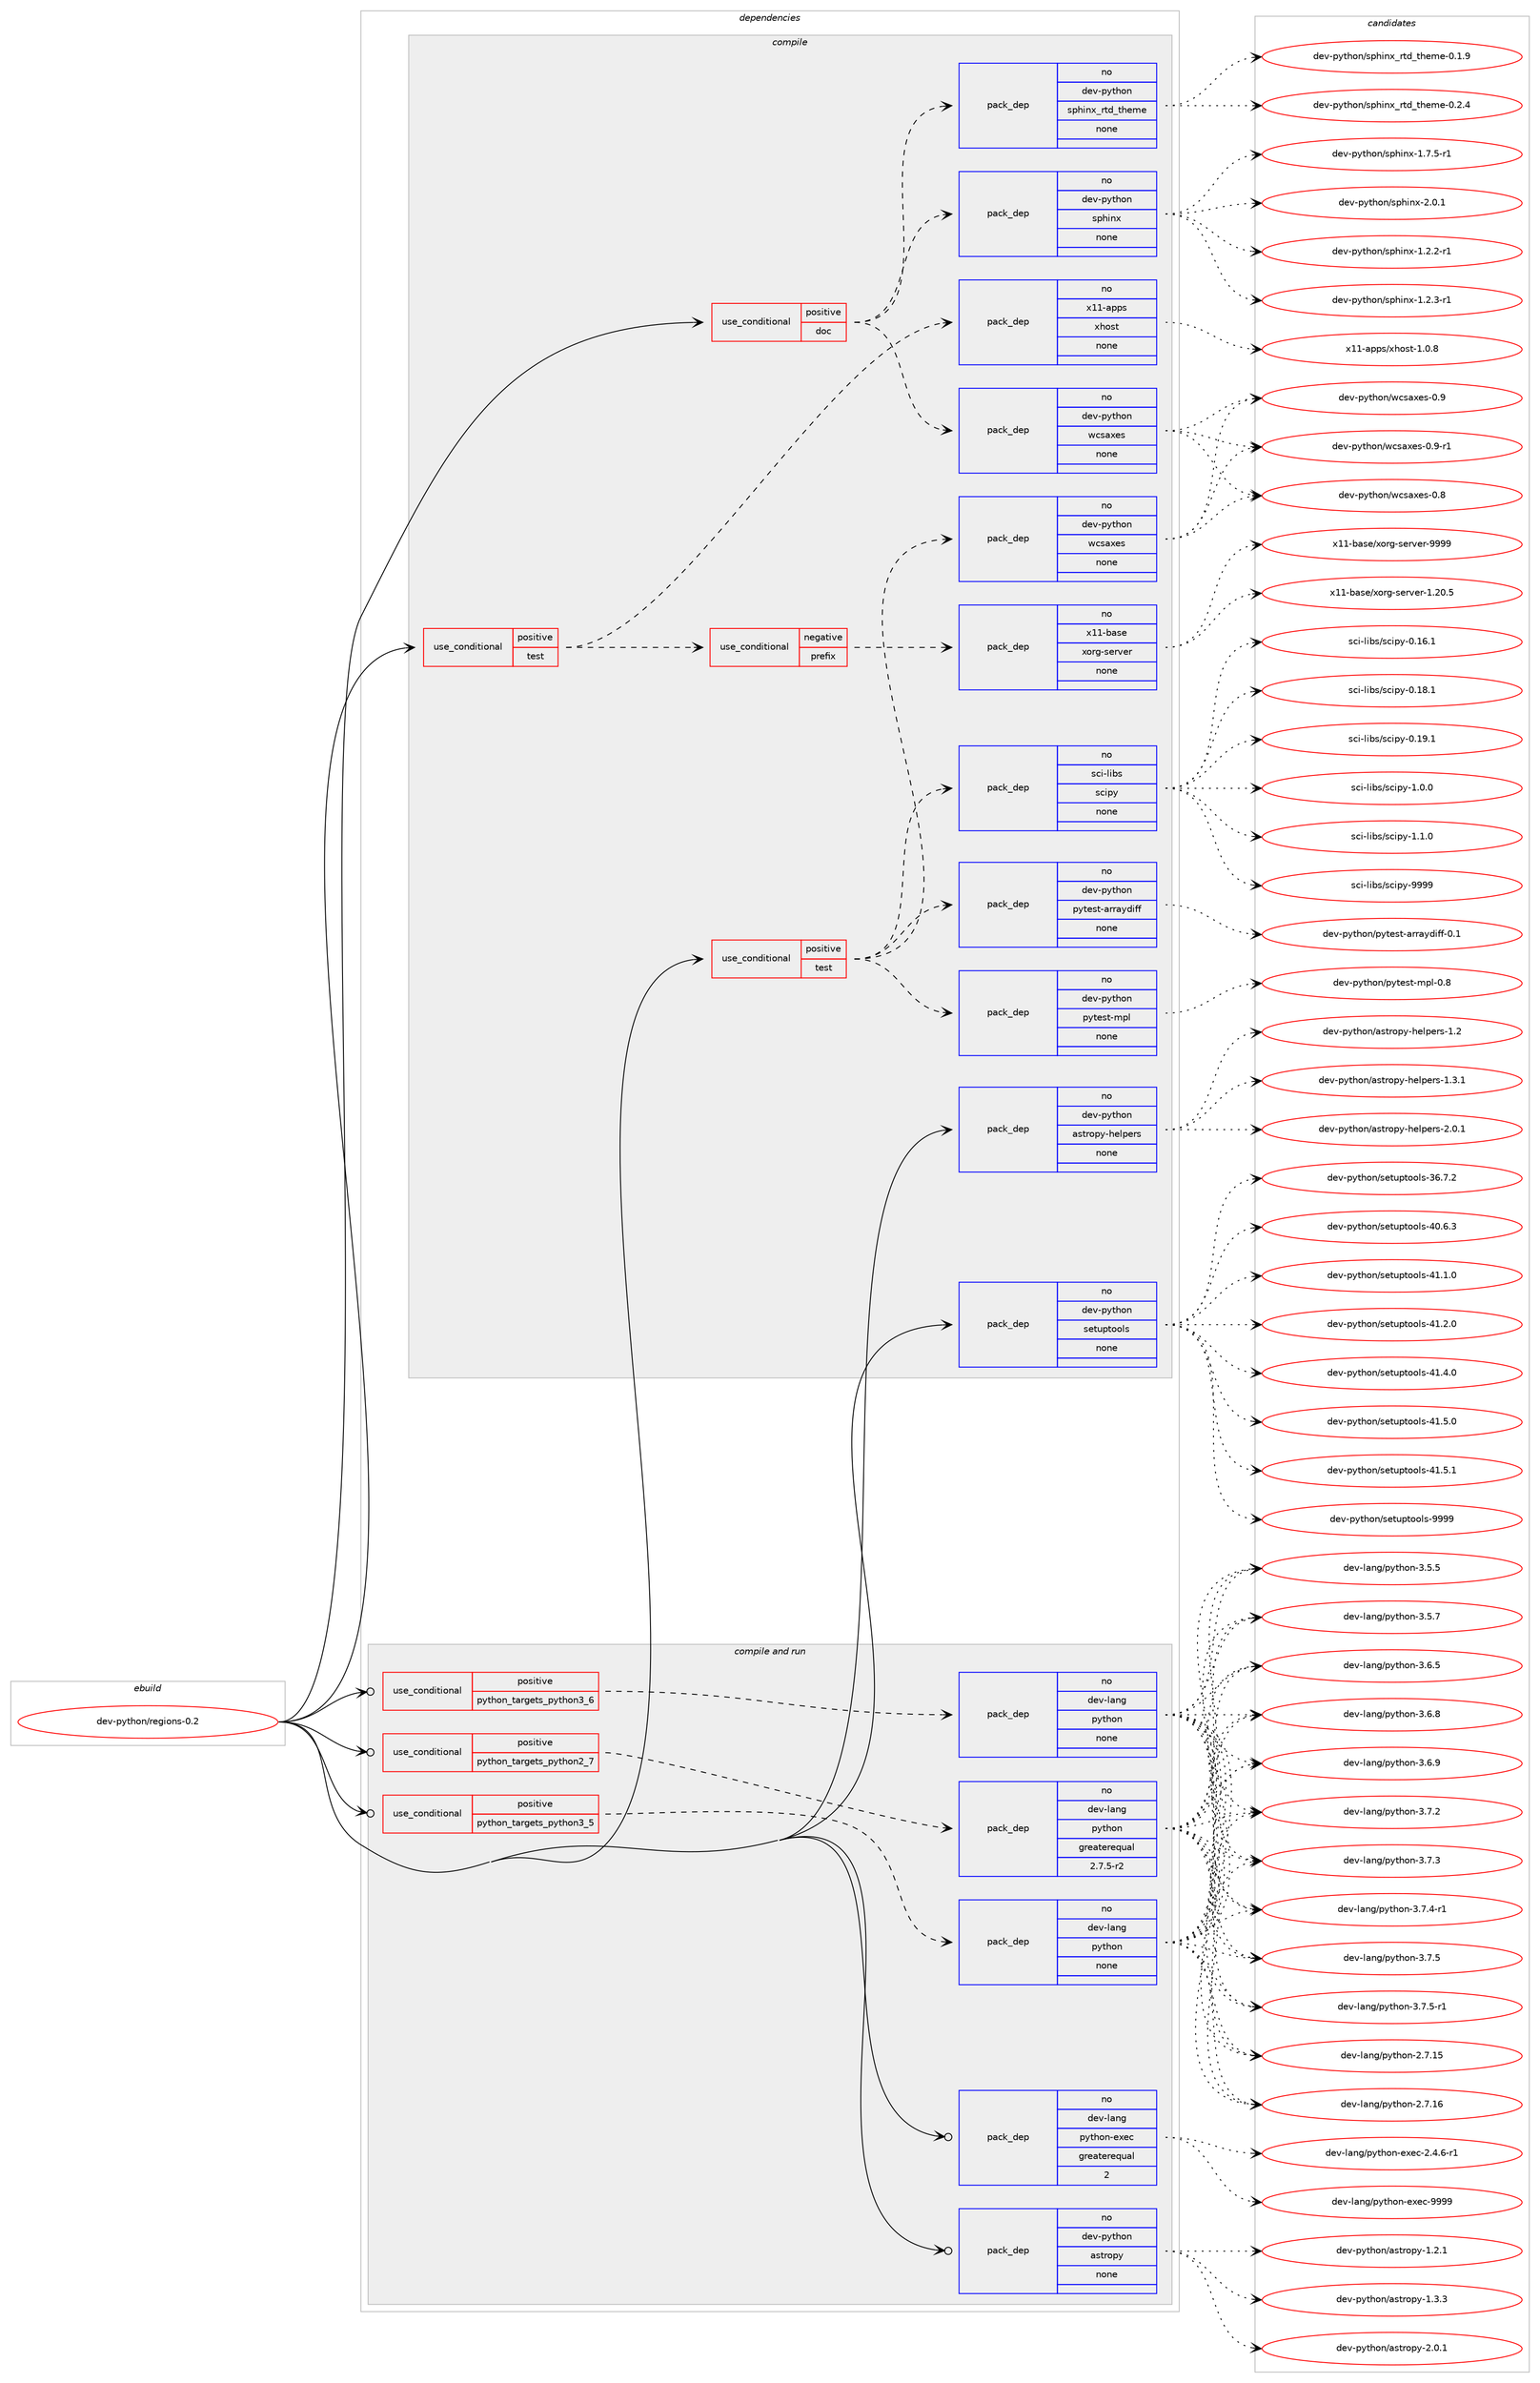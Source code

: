 digraph prolog {

# *************
# Graph options
# *************

newrank=true;
concentrate=true;
compound=true;
graph [rankdir=LR,fontname=Helvetica,fontsize=10,ranksep=1.5];#, ranksep=2.5, nodesep=0.2];
edge  [arrowhead=vee];
node  [fontname=Helvetica,fontsize=10];

# **********
# The ebuild
# **********

subgraph cluster_leftcol {
color=gray;
rank=same;
label=<<i>ebuild</i>>;
id [label="dev-python/regions-0.2", color=red, width=4, href="../dev-python/regions-0.2.svg"];
}

# ****************
# The dependencies
# ****************

subgraph cluster_midcol {
color=gray;
label=<<i>dependencies</i>>;
subgraph cluster_compile {
fillcolor="#eeeeee";
style=filled;
label=<<i>compile</i>>;
subgraph cond148532 {
dependency634851 [label=<<TABLE BORDER="0" CELLBORDER="1" CELLSPACING="0" CELLPADDING="4"><TR><TD ROWSPAN="3" CELLPADDING="10">use_conditional</TD></TR><TR><TD>positive</TD></TR><TR><TD>doc</TD></TR></TABLE>>, shape=none, color=red];
subgraph pack474440 {
dependency634852 [label=<<TABLE BORDER="0" CELLBORDER="1" CELLSPACING="0" CELLPADDING="4" WIDTH="220"><TR><TD ROWSPAN="6" CELLPADDING="30">pack_dep</TD></TR><TR><TD WIDTH="110">no</TD></TR><TR><TD>dev-python</TD></TR><TR><TD>sphinx</TD></TR><TR><TD>none</TD></TR><TR><TD></TD></TR></TABLE>>, shape=none, color=blue];
}
dependency634851:e -> dependency634852:w [weight=20,style="dashed",arrowhead="vee"];
subgraph pack474441 {
dependency634853 [label=<<TABLE BORDER="0" CELLBORDER="1" CELLSPACING="0" CELLPADDING="4" WIDTH="220"><TR><TD ROWSPAN="6" CELLPADDING="30">pack_dep</TD></TR><TR><TD WIDTH="110">no</TD></TR><TR><TD>dev-python</TD></TR><TR><TD>sphinx_rtd_theme</TD></TR><TR><TD>none</TD></TR><TR><TD></TD></TR></TABLE>>, shape=none, color=blue];
}
dependency634851:e -> dependency634853:w [weight=20,style="dashed",arrowhead="vee"];
subgraph pack474442 {
dependency634854 [label=<<TABLE BORDER="0" CELLBORDER="1" CELLSPACING="0" CELLPADDING="4" WIDTH="220"><TR><TD ROWSPAN="6" CELLPADDING="30">pack_dep</TD></TR><TR><TD WIDTH="110">no</TD></TR><TR><TD>dev-python</TD></TR><TR><TD>wcsaxes</TD></TR><TR><TD>none</TD></TR><TR><TD></TD></TR></TABLE>>, shape=none, color=blue];
}
dependency634851:e -> dependency634854:w [weight=20,style="dashed",arrowhead="vee"];
}
id:e -> dependency634851:w [weight=20,style="solid",arrowhead="vee"];
subgraph cond148533 {
dependency634855 [label=<<TABLE BORDER="0" CELLBORDER="1" CELLSPACING="0" CELLPADDING="4"><TR><TD ROWSPAN="3" CELLPADDING="10">use_conditional</TD></TR><TR><TD>positive</TD></TR><TR><TD>test</TD></TR></TABLE>>, shape=none, color=red];
subgraph cond148534 {
dependency634856 [label=<<TABLE BORDER="0" CELLBORDER="1" CELLSPACING="0" CELLPADDING="4"><TR><TD ROWSPAN="3" CELLPADDING="10">use_conditional</TD></TR><TR><TD>negative</TD></TR><TR><TD>prefix</TD></TR></TABLE>>, shape=none, color=red];
subgraph pack474443 {
dependency634857 [label=<<TABLE BORDER="0" CELLBORDER="1" CELLSPACING="0" CELLPADDING="4" WIDTH="220"><TR><TD ROWSPAN="6" CELLPADDING="30">pack_dep</TD></TR><TR><TD WIDTH="110">no</TD></TR><TR><TD>x11-base</TD></TR><TR><TD>xorg-server</TD></TR><TR><TD>none</TD></TR><TR><TD></TD></TR></TABLE>>, shape=none, color=blue];
}
dependency634856:e -> dependency634857:w [weight=20,style="dashed",arrowhead="vee"];
}
dependency634855:e -> dependency634856:w [weight=20,style="dashed",arrowhead="vee"];
subgraph pack474444 {
dependency634858 [label=<<TABLE BORDER="0" CELLBORDER="1" CELLSPACING="0" CELLPADDING="4" WIDTH="220"><TR><TD ROWSPAN="6" CELLPADDING="30">pack_dep</TD></TR><TR><TD WIDTH="110">no</TD></TR><TR><TD>x11-apps</TD></TR><TR><TD>xhost</TD></TR><TR><TD>none</TD></TR><TR><TD></TD></TR></TABLE>>, shape=none, color=blue];
}
dependency634855:e -> dependency634858:w [weight=20,style="dashed",arrowhead="vee"];
}
id:e -> dependency634855:w [weight=20,style="solid",arrowhead="vee"];
subgraph cond148535 {
dependency634859 [label=<<TABLE BORDER="0" CELLBORDER="1" CELLSPACING="0" CELLPADDING="4"><TR><TD ROWSPAN="3" CELLPADDING="10">use_conditional</TD></TR><TR><TD>positive</TD></TR><TR><TD>test</TD></TR></TABLE>>, shape=none, color=red];
subgraph pack474445 {
dependency634860 [label=<<TABLE BORDER="0" CELLBORDER="1" CELLSPACING="0" CELLPADDING="4" WIDTH="220"><TR><TD ROWSPAN="6" CELLPADDING="30">pack_dep</TD></TR><TR><TD WIDTH="110">no</TD></TR><TR><TD>dev-python</TD></TR><TR><TD>pytest-mpl</TD></TR><TR><TD>none</TD></TR><TR><TD></TD></TR></TABLE>>, shape=none, color=blue];
}
dependency634859:e -> dependency634860:w [weight=20,style="dashed",arrowhead="vee"];
subgraph pack474446 {
dependency634861 [label=<<TABLE BORDER="0" CELLBORDER="1" CELLSPACING="0" CELLPADDING="4" WIDTH="220"><TR><TD ROWSPAN="6" CELLPADDING="30">pack_dep</TD></TR><TR><TD WIDTH="110">no</TD></TR><TR><TD>dev-python</TD></TR><TR><TD>pytest-arraydiff</TD></TR><TR><TD>none</TD></TR><TR><TD></TD></TR></TABLE>>, shape=none, color=blue];
}
dependency634859:e -> dependency634861:w [weight=20,style="dashed",arrowhead="vee"];
subgraph pack474447 {
dependency634862 [label=<<TABLE BORDER="0" CELLBORDER="1" CELLSPACING="0" CELLPADDING="4" WIDTH="220"><TR><TD ROWSPAN="6" CELLPADDING="30">pack_dep</TD></TR><TR><TD WIDTH="110">no</TD></TR><TR><TD>dev-python</TD></TR><TR><TD>wcsaxes</TD></TR><TR><TD>none</TD></TR><TR><TD></TD></TR></TABLE>>, shape=none, color=blue];
}
dependency634859:e -> dependency634862:w [weight=20,style="dashed",arrowhead="vee"];
subgraph pack474448 {
dependency634863 [label=<<TABLE BORDER="0" CELLBORDER="1" CELLSPACING="0" CELLPADDING="4" WIDTH="220"><TR><TD ROWSPAN="6" CELLPADDING="30">pack_dep</TD></TR><TR><TD WIDTH="110">no</TD></TR><TR><TD>sci-libs</TD></TR><TR><TD>scipy</TD></TR><TR><TD>none</TD></TR><TR><TD></TD></TR></TABLE>>, shape=none, color=blue];
}
dependency634859:e -> dependency634863:w [weight=20,style="dashed",arrowhead="vee"];
}
id:e -> dependency634859:w [weight=20,style="solid",arrowhead="vee"];
subgraph pack474449 {
dependency634864 [label=<<TABLE BORDER="0" CELLBORDER="1" CELLSPACING="0" CELLPADDING="4" WIDTH="220"><TR><TD ROWSPAN="6" CELLPADDING="30">pack_dep</TD></TR><TR><TD WIDTH="110">no</TD></TR><TR><TD>dev-python</TD></TR><TR><TD>astropy-helpers</TD></TR><TR><TD>none</TD></TR><TR><TD></TD></TR></TABLE>>, shape=none, color=blue];
}
id:e -> dependency634864:w [weight=20,style="solid",arrowhead="vee"];
subgraph pack474450 {
dependency634865 [label=<<TABLE BORDER="0" CELLBORDER="1" CELLSPACING="0" CELLPADDING="4" WIDTH="220"><TR><TD ROWSPAN="6" CELLPADDING="30">pack_dep</TD></TR><TR><TD WIDTH="110">no</TD></TR><TR><TD>dev-python</TD></TR><TR><TD>setuptools</TD></TR><TR><TD>none</TD></TR><TR><TD></TD></TR></TABLE>>, shape=none, color=blue];
}
id:e -> dependency634865:w [weight=20,style="solid",arrowhead="vee"];
}
subgraph cluster_compileandrun {
fillcolor="#eeeeee";
style=filled;
label=<<i>compile and run</i>>;
subgraph cond148536 {
dependency634866 [label=<<TABLE BORDER="0" CELLBORDER="1" CELLSPACING="0" CELLPADDING="4"><TR><TD ROWSPAN="3" CELLPADDING="10">use_conditional</TD></TR><TR><TD>positive</TD></TR><TR><TD>python_targets_python2_7</TD></TR></TABLE>>, shape=none, color=red];
subgraph pack474451 {
dependency634867 [label=<<TABLE BORDER="0" CELLBORDER="1" CELLSPACING="0" CELLPADDING="4" WIDTH="220"><TR><TD ROWSPAN="6" CELLPADDING="30">pack_dep</TD></TR><TR><TD WIDTH="110">no</TD></TR><TR><TD>dev-lang</TD></TR><TR><TD>python</TD></TR><TR><TD>greaterequal</TD></TR><TR><TD>2.7.5-r2</TD></TR></TABLE>>, shape=none, color=blue];
}
dependency634866:e -> dependency634867:w [weight=20,style="dashed",arrowhead="vee"];
}
id:e -> dependency634866:w [weight=20,style="solid",arrowhead="odotvee"];
subgraph cond148537 {
dependency634868 [label=<<TABLE BORDER="0" CELLBORDER="1" CELLSPACING="0" CELLPADDING="4"><TR><TD ROWSPAN="3" CELLPADDING="10">use_conditional</TD></TR><TR><TD>positive</TD></TR><TR><TD>python_targets_python3_5</TD></TR></TABLE>>, shape=none, color=red];
subgraph pack474452 {
dependency634869 [label=<<TABLE BORDER="0" CELLBORDER="1" CELLSPACING="0" CELLPADDING="4" WIDTH="220"><TR><TD ROWSPAN="6" CELLPADDING="30">pack_dep</TD></TR><TR><TD WIDTH="110">no</TD></TR><TR><TD>dev-lang</TD></TR><TR><TD>python</TD></TR><TR><TD>none</TD></TR><TR><TD></TD></TR></TABLE>>, shape=none, color=blue];
}
dependency634868:e -> dependency634869:w [weight=20,style="dashed",arrowhead="vee"];
}
id:e -> dependency634868:w [weight=20,style="solid",arrowhead="odotvee"];
subgraph cond148538 {
dependency634870 [label=<<TABLE BORDER="0" CELLBORDER="1" CELLSPACING="0" CELLPADDING="4"><TR><TD ROWSPAN="3" CELLPADDING="10">use_conditional</TD></TR><TR><TD>positive</TD></TR><TR><TD>python_targets_python3_6</TD></TR></TABLE>>, shape=none, color=red];
subgraph pack474453 {
dependency634871 [label=<<TABLE BORDER="0" CELLBORDER="1" CELLSPACING="0" CELLPADDING="4" WIDTH="220"><TR><TD ROWSPAN="6" CELLPADDING="30">pack_dep</TD></TR><TR><TD WIDTH="110">no</TD></TR><TR><TD>dev-lang</TD></TR><TR><TD>python</TD></TR><TR><TD>none</TD></TR><TR><TD></TD></TR></TABLE>>, shape=none, color=blue];
}
dependency634870:e -> dependency634871:w [weight=20,style="dashed",arrowhead="vee"];
}
id:e -> dependency634870:w [weight=20,style="solid",arrowhead="odotvee"];
subgraph pack474454 {
dependency634872 [label=<<TABLE BORDER="0" CELLBORDER="1" CELLSPACING="0" CELLPADDING="4" WIDTH="220"><TR><TD ROWSPAN="6" CELLPADDING="30">pack_dep</TD></TR><TR><TD WIDTH="110">no</TD></TR><TR><TD>dev-lang</TD></TR><TR><TD>python-exec</TD></TR><TR><TD>greaterequal</TD></TR><TR><TD>2</TD></TR></TABLE>>, shape=none, color=blue];
}
id:e -> dependency634872:w [weight=20,style="solid",arrowhead="odotvee"];
subgraph pack474455 {
dependency634873 [label=<<TABLE BORDER="0" CELLBORDER="1" CELLSPACING="0" CELLPADDING="4" WIDTH="220"><TR><TD ROWSPAN="6" CELLPADDING="30">pack_dep</TD></TR><TR><TD WIDTH="110">no</TD></TR><TR><TD>dev-python</TD></TR><TR><TD>astropy</TD></TR><TR><TD>none</TD></TR><TR><TD></TD></TR></TABLE>>, shape=none, color=blue];
}
id:e -> dependency634873:w [weight=20,style="solid",arrowhead="odotvee"];
}
subgraph cluster_run {
fillcolor="#eeeeee";
style=filled;
label=<<i>run</i>>;
}
}

# **************
# The candidates
# **************

subgraph cluster_choices {
rank=same;
color=gray;
label=<<i>candidates</i>>;

subgraph choice474440 {
color=black;
nodesep=1;
choice10010111845112121116104111110471151121041051101204549465046504511449 [label="dev-python/sphinx-1.2.2-r1", color=red, width=4,href="../dev-python/sphinx-1.2.2-r1.svg"];
choice10010111845112121116104111110471151121041051101204549465046514511449 [label="dev-python/sphinx-1.2.3-r1", color=red, width=4,href="../dev-python/sphinx-1.2.3-r1.svg"];
choice10010111845112121116104111110471151121041051101204549465546534511449 [label="dev-python/sphinx-1.7.5-r1", color=red, width=4,href="../dev-python/sphinx-1.7.5-r1.svg"];
choice1001011184511212111610411111047115112104105110120455046484649 [label="dev-python/sphinx-2.0.1", color=red, width=4,href="../dev-python/sphinx-2.0.1.svg"];
dependency634852:e -> choice10010111845112121116104111110471151121041051101204549465046504511449:w [style=dotted,weight="100"];
dependency634852:e -> choice10010111845112121116104111110471151121041051101204549465046514511449:w [style=dotted,weight="100"];
dependency634852:e -> choice10010111845112121116104111110471151121041051101204549465546534511449:w [style=dotted,weight="100"];
dependency634852:e -> choice1001011184511212111610411111047115112104105110120455046484649:w [style=dotted,weight="100"];
}
subgraph choice474441 {
color=black;
nodesep=1;
choice10010111845112121116104111110471151121041051101209511411610095116104101109101454846494657 [label="dev-python/sphinx_rtd_theme-0.1.9", color=red, width=4,href="../dev-python/sphinx_rtd_theme-0.1.9.svg"];
choice10010111845112121116104111110471151121041051101209511411610095116104101109101454846504652 [label="dev-python/sphinx_rtd_theme-0.2.4", color=red, width=4,href="../dev-python/sphinx_rtd_theme-0.2.4.svg"];
dependency634853:e -> choice10010111845112121116104111110471151121041051101209511411610095116104101109101454846494657:w [style=dotted,weight="100"];
dependency634853:e -> choice10010111845112121116104111110471151121041051101209511411610095116104101109101454846504652:w [style=dotted,weight="100"];
}
subgraph choice474442 {
color=black;
nodesep=1;
choice1001011184511212111610411111047119991159712010111545484656 [label="dev-python/wcsaxes-0.8", color=red, width=4,href="../dev-python/wcsaxes-0.8.svg"];
choice1001011184511212111610411111047119991159712010111545484657 [label="dev-python/wcsaxes-0.9", color=red, width=4,href="../dev-python/wcsaxes-0.9.svg"];
choice10010111845112121116104111110471199911597120101115454846574511449 [label="dev-python/wcsaxes-0.9-r1", color=red, width=4,href="../dev-python/wcsaxes-0.9-r1.svg"];
dependency634854:e -> choice1001011184511212111610411111047119991159712010111545484656:w [style=dotted,weight="100"];
dependency634854:e -> choice1001011184511212111610411111047119991159712010111545484657:w [style=dotted,weight="100"];
dependency634854:e -> choice10010111845112121116104111110471199911597120101115454846574511449:w [style=dotted,weight="100"];
}
subgraph choice474443 {
color=black;
nodesep=1;
choice1204949459897115101471201111141034511510111411810111445494650484653 [label="x11-base/xorg-server-1.20.5", color=red, width=4,href="../x11-base/xorg-server-1.20.5.svg"];
choice120494945989711510147120111114103451151011141181011144557575757 [label="x11-base/xorg-server-9999", color=red, width=4,href="../x11-base/xorg-server-9999.svg"];
dependency634857:e -> choice1204949459897115101471201111141034511510111411810111445494650484653:w [style=dotted,weight="100"];
dependency634857:e -> choice120494945989711510147120111114103451151011141181011144557575757:w [style=dotted,weight="100"];
}
subgraph choice474444 {
color=black;
nodesep=1;
choice1204949459711211211547120104111115116454946484656 [label="x11-apps/xhost-1.0.8", color=red, width=4,href="../x11-apps/xhost-1.0.8.svg"];
dependency634858:e -> choice1204949459711211211547120104111115116454946484656:w [style=dotted,weight="100"];
}
subgraph choice474445 {
color=black;
nodesep=1;
choice10010111845112121116104111110471121211161011151164510911210845484656 [label="dev-python/pytest-mpl-0.8", color=red, width=4,href="../dev-python/pytest-mpl-0.8.svg"];
dependency634860:e -> choice10010111845112121116104111110471121211161011151164510911210845484656:w [style=dotted,weight="100"];
}
subgraph choice474446 {
color=black;
nodesep=1;
choice100101118451121211161041111104711212111610111511645971141149712110010510210245484649 [label="dev-python/pytest-arraydiff-0.1", color=red, width=4,href="../dev-python/pytest-arraydiff-0.1.svg"];
dependency634861:e -> choice100101118451121211161041111104711212111610111511645971141149712110010510210245484649:w [style=dotted,weight="100"];
}
subgraph choice474447 {
color=black;
nodesep=1;
choice1001011184511212111610411111047119991159712010111545484656 [label="dev-python/wcsaxes-0.8", color=red, width=4,href="../dev-python/wcsaxes-0.8.svg"];
choice1001011184511212111610411111047119991159712010111545484657 [label="dev-python/wcsaxes-0.9", color=red, width=4,href="../dev-python/wcsaxes-0.9.svg"];
choice10010111845112121116104111110471199911597120101115454846574511449 [label="dev-python/wcsaxes-0.9-r1", color=red, width=4,href="../dev-python/wcsaxes-0.9-r1.svg"];
dependency634862:e -> choice1001011184511212111610411111047119991159712010111545484656:w [style=dotted,weight="100"];
dependency634862:e -> choice1001011184511212111610411111047119991159712010111545484657:w [style=dotted,weight="100"];
dependency634862:e -> choice10010111845112121116104111110471199911597120101115454846574511449:w [style=dotted,weight="100"];
}
subgraph choice474448 {
color=black;
nodesep=1;
choice115991054510810598115471159910511212145484649544649 [label="sci-libs/scipy-0.16.1", color=red, width=4,href="../sci-libs/scipy-0.16.1.svg"];
choice115991054510810598115471159910511212145484649564649 [label="sci-libs/scipy-0.18.1", color=red, width=4,href="../sci-libs/scipy-0.18.1.svg"];
choice115991054510810598115471159910511212145484649574649 [label="sci-libs/scipy-0.19.1", color=red, width=4,href="../sci-libs/scipy-0.19.1.svg"];
choice1159910545108105981154711599105112121454946484648 [label="sci-libs/scipy-1.0.0", color=red, width=4,href="../sci-libs/scipy-1.0.0.svg"];
choice1159910545108105981154711599105112121454946494648 [label="sci-libs/scipy-1.1.0", color=red, width=4,href="../sci-libs/scipy-1.1.0.svg"];
choice11599105451081059811547115991051121214557575757 [label="sci-libs/scipy-9999", color=red, width=4,href="../sci-libs/scipy-9999.svg"];
dependency634863:e -> choice115991054510810598115471159910511212145484649544649:w [style=dotted,weight="100"];
dependency634863:e -> choice115991054510810598115471159910511212145484649564649:w [style=dotted,weight="100"];
dependency634863:e -> choice115991054510810598115471159910511212145484649574649:w [style=dotted,weight="100"];
dependency634863:e -> choice1159910545108105981154711599105112121454946484648:w [style=dotted,weight="100"];
dependency634863:e -> choice1159910545108105981154711599105112121454946494648:w [style=dotted,weight="100"];
dependency634863:e -> choice11599105451081059811547115991051121214557575757:w [style=dotted,weight="100"];
}
subgraph choice474449 {
color=black;
nodesep=1;
choice1001011184511212111610411111047971151161141111121214510410110811210111411545494650 [label="dev-python/astropy-helpers-1.2", color=red, width=4,href="../dev-python/astropy-helpers-1.2.svg"];
choice10010111845112121116104111110479711511611411111212145104101108112101114115454946514649 [label="dev-python/astropy-helpers-1.3.1", color=red, width=4,href="../dev-python/astropy-helpers-1.3.1.svg"];
choice10010111845112121116104111110479711511611411111212145104101108112101114115455046484649 [label="dev-python/astropy-helpers-2.0.1", color=red, width=4,href="../dev-python/astropy-helpers-2.0.1.svg"];
dependency634864:e -> choice1001011184511212111610411111047971151161141111121214510410110811210111411545494650:w [style=dotted,weight="100"];
dependency634864:e -> choice10010111845112121116104111110479711511611411111212145104101108112101114115454946514649:w [style=dotted,weight="100"];
dependency634864:e -> choice10010111845112121116104111110479711511611411111212145104101108112101114115455046484649:w [style=dotted,weight="100"];
}
subgraph choice474450 {
color=black;
nodesep=1;
choice100101118451121211161041111104711510111611711211611111110811545515446554650 [label="dev-python/setuptools-36.7.2", color=red, width=4,href="../dev-python/setuptools-36.7.2.svg"];
choice100101118451121211161041111104711510111611711211611111110811545524846544651 [label="dev-python/setuptools-40.6.3", color=red, width=4,href="../dev-python/setuptools-40.6.3.svg"];
choice100101118451121211161041111104711510111611711211611111110811545524946494648 [label="dev-python/setuptools-41.1.0", color=red, width=4,href="../dev-python/setuptools-41.1.0.svg"];
choice100101118451121211161041111104711510111611711211611111110811545524946504648 [label="dev-python/setuptools-41.2.0", color=red, width=4,href="../dev-python/setuptools-41.2.0.svg"];
choice100101118451121211161041111104711510111611711211611111110811545524946524648 [label="dev-python/setuptools-41.4.0", color=red, width=4,href="../dev-python/setuptools-41.4.0.svg"];
choice100101118451121211161041111104711510111611711211611111110811545524946534648 [label="dev-python/setuptools-41.5.0", color=red, width=4,href="../dev-python/setuptools-41.5.0.svg"];
choice100101118451121211161041111104711510111611711211611111110811545524946534649 [label="dev-python/setuptools-41.5.1", color=red, width=4,href="../dev-python/setuptools-41.5.1.svg"];
choice10010111845112121116104111110471151011161171121161111111081154557575757 [label="dev-python/setuptools-9999", color=red, width=4,href="../dev-python/setuptools-9999.svg"];
dependency634865:e -> choice100101118451121211161041111104711510111611711211611111110811545515446554650:w [style=dotted,weight="100"];
dependency634865:e -> choice100101118451121211161041111104711510111611711211611111110811545524846544651:w [style=dotted,weight="100"];
dependency634865:e -> choice100101118451121211161041111104711510111611711211611111110811545524946494648:w [style=dotted,weight="100"];
dependency634865:e -> choice100101118451121211161041111104711510111611711211611111110811545524946504648:w [style=dotted,weight="100"];
dependency634865:e -> choice100101118451121211161041111104711510111611711211611111110811545524946524648:w [style=dotted,weight="100"];
dependency634865:e -> choice100101118451121211161041111104711510111611711211611111110811545524946534648:w [style=dotted,weight="100"];
dependency634865:e -> choice100101118451121211161041111104711510111611711211611111110811545524946534649:w [style=dotted,weight="100"];
dependency634865:e -> choice10010111845112121116104111110471151011161171121161111111081154557575757:w [style=dotted,weight="100"];
}
subgraph choice474451 {
color=black;
nodesep=1;
choice10010111845108971101034711212111610411111045504655464953 [label="dev-lang/python-2.7.15", color=red, width=4,href="../dev-lang/python-2.7.15.svg"];
choice10010111845108971101034711212111610411111045504655464954 [label="dev-lang/python-2.7.16", color=red, width=4,href="../dev-lang/python-2.7.16.svg"];
choice100101118451089711010347112121116104111110455146534653 [label="dev-lang/python-3.5.5", color=red, width=4,href="../dev-lang/python-3.5.5.svg"];
choice100101118451089711010347112121116104111110455146534655 [label="dev-lang/python-3.5.7", color=red, width=4,href="../dev-lang/python-3.5.7.svg"];
choice100101118451089711010347112121116104111110455146544653 [label="dev-lang/python-3.6.5", color=red, width=4,href="../dev-lang/python-3.6.5.svg"];
choice100101118451089711010347112121116104111110455146544656 [label="dev-lang/python-3.6.8", color=red, width=4,href="../dev-lang/python-3.6.8.svg"];
choice100101118451089711010347112121116104111110455146544657 [label="dev-lang/python-3.6.9", color=red, width=4,href="../dev-lang/python-3.6.9.svg"];
choice100101118451089711010347112121116104111110455146554650 [label="dev-lang/python-3.7.2", color=red, width=4,href="../dev-lang/python-3.7.2.svg"];
choice100101118451089711010347112121116104111110455146554651 [label="dev-lang/python-3.7.3", color=red, width=4,href="../dev-lang/python-3.7.3.svg"];
choice1001011184510897110103471121211161041111104551465546524511449 [label="dev-lang/python-3.7.4-r1", color=red, width=4,href="../dev-lang/python-3.7.4-r1.svg"];
choice100101118451089711010347112121116104111110455146554653 [label="dev-lang/python-3.7.5", color=red, width=4,href="../dev-lang/python-3.7.5.svg"];
choice1001011184510897110103471121211161041111104551465546534511449 [label="dev-lang/python-3.7.5-r1", color=red, width=4,href="../dev-lang/python-3.7.5-r1.svg"];
dependency634867:e -> choice10010111845108971101034711212111610411111045504655464953:w [style=dotted,weight="100"];
dependency634867:e -> choice10010111845108971101034711212111610411111045504655464954:w [style=dotted,weight="100"];
dependency634867:e -> choice100101118451089711010347112121116104111110455146534653:w [style=dotted,weight="100"];
dependency634867:e -> choice100101118451089711010347112121116104111110455146534655:w [style=dotted,weight="100"];
dependency634867:e -> choice100101118451089711010347112121116104111110455146544653:w [style=dotted,weight="100"];
dependency634867:e -> choice100101118451089711010347112121116104111110455146544656:w [style=dotted,weight="100"];
dependency634867:e -> choice100101118451089711010347112121116104111110455146544657:w [style=dotted,weight="100"];
dependency634867:e -> choice100101118451089711010347112121116104111110455146554650:w [style=dotted,weight="100"];
dependency634867:e -> choice100101118451089711010347112121116104111110455146554651:w [style=dotted,weight="100"];
dependency634867:e -> choice1001011184510897110103471121211161041111104551465546524511449:w [style=dotted,weight="100"];
dependency634867:e -> choice100101118451089711010347112121116104111110455146554653:w [style=dotted,weight="100"];
dependency634867:e -> choice1001011184510897110103471121211161041111104551465546534511449:w [style=dotted,weight="100"];
}
subgraph choice474452 {
color=black;
nodesep=1;
choice10010111845108971101034711212111610411111045504655464953 [label="dev-lang/python-2.7.15", color=red, width=4,href="../dev-lang/python-2.7.15.svg"];
choice10010111845108971101034711212111610411111045504655464954 [label="dev-lang/python-2.7.16", color=red, width=4,href="../dev-lang/python-2.7.16.svg"];
choice100101118451089711010347112121116104111110455146534653 [label="dev-lang/python-3.5.5", color=red, width=4,href="../dev-lang/python-3.5.5.svg"];
choice100101118451089711010347112121116104111110455146534655 [label="dev-lang/python-3.5.7", color=red, width=4,href="../dev-lang/python-3.5.7.svg"];
choice100101118451089711010347112121116104111110455146544653 [label="dev-lang/python-3.6.5", color=red, width=4,href="../dev-lang/python-3.6.5.svg"];
choice100101118451089711010347112121116104111110455146544656 [label="dev-lang/python-3.6.8", color=red, width=4,href="../dev-lang/python-3.6.8.svg"];
choice100101118451089711010347112121116104111110455146544657 [label="dev-lang/python-3.6.9", color=red, width=4,href="../dev-lang/python-3.6.9.svg"];
choice100101118451089711010347112121116104111110455146554650 [label="dev-lang/python-3.7.2", color=red, width=4,href="../dev-lang/python-3.7.2.svg"];
choice100101118451089711010347112121116104111110455146554651 [label="dev-lang/python-3.7.3", color=red, width=4,href="../dev-lang/python-3.7.3.svg"];
choice1001011184510897110103471121211161041111104551465546524511449 [label="dev-lang/python-3.7.4-r1", color=red, width=4,href="../dev-lang/python-3.7.4-r1.svg"];
choice100101118451089711010347112121116104111110455146554653 [label="dev-lang/python-3.7.5", color=red, width=4,href="../dev-lang/python-3.7.5.svg"];
choice1001011184510897110103471121211161041111104551465546534511449 [label="dev-lang/python-3.7.5-r1", color=red, width=4,href="../dev-lang/python-3.7.5-r1.svg"];
dependency634869:e -> choice10010111845108971101034711212111610411111045504655464953:w [style=dotted,weight="100"];
dependency634869:e -> choice10010111845108971101034711212111610411111045504655464954:w [style=dotted,weight="100"];
dependency634869:e -> choice100101118451089711010347112121116104111110455146534653:w [style=dotted,weight="100"];
dependency634869:e -> choice100101118451089711010347112121116104111110455146534655:w [style=dotted,weight="100"];
dependency634869:e -> choice100101118451089711010347112121116104111110455146544653:w [style=dotted,weight="100"];
dependency634869:e -> choice100101118451089711010347112121116104111110455146544656:w [style=dotted,weight="100"];
dependency634869:e -> choice100101118451089711010347112121116104111110455146544657:w [style=dotted,weight="100"];
dependency634869:e -> choice100101118451089711010347112121116104111110455146554650:w [style=dotted,weight="100"];
dependency634869:e -> choice100101118451089711010347112121116104111110455146554651:w [style=dotted,weight="100"];
dependency634869:e -> choice1001011184510897110103471121211161041111104551465546524511449:w [style=dotted,weight="100"];
dependency634869:e -> choice100101118451089711010347112121116104111110455146554653:w [style=dotted,weight="100"];
dependency634869:e -> choice1001011184510897110103471121211161041111104551465546534511449:w [style=dotted,weight="100"];
}
subgraph choice474453 {
color=black;
nodesep=1;
choice10010111845108971101034711212111610411111045504655464953 [label="dev-lang/python-2.7.15", color=red, width=4,href="../dev-lang/python-2.7.15.svg"];
choice10010111845108971101034711212111610411111045504655464954 [label="dev-lang/python-2.7.16", color=red, width=4,href="../dev-lang/python-2.7.16.svg"];
choice100101118451089711010347112121116104111110455146534653 [label="dev-lang/python-3.5.5", color=red, width=4,href="../dev-lang/python-3.5.5.svg"];
choice100101118451089711010347112121116104111110455146534655 [label="dev-lang/python-3.5.7", color=red, width=4,href="../dev-lang/python-3.5.7.svg"];
choice100101118451089711010347112121116104111110455146544653 [label="dev-lang/python-3.6.5", color=red, width=4,href="../dev-lang/python-3.6.5.svg"];
choice100101118451089711010347112121116104111110455146544656 [label="dev-lang/python-3.6.8", color=red, width=4,href="../dev-lang/python-3.6.8.svg"];
choice100101118451089711010347112121116104111110455146544657 [label="dev-lang/python-3.6.9", color=red, width=4,href="../dev-lang/python-3.6.9.svg"];
choice100101118451089711010347112121116104111110455146554650 [label="dev-lang/python-3.7.2", color=red, width=4,href="../dev-lang/python-3.7.2.svg"];
choice100101118451089711010347112121116104111110455146554651 [label="dev-lang/python-3.7.3", color=red, width=4,href="../dev-lang/python-3.7.3.svg"];
choice1001011184510897110103471121211161041111104551465546524511449 [label="dev-lang/python-3.7.4-r1", color=red, width=4,href="../dev-lang/python-3.7.4-r1.svg"];
choice100101118451089711010347112121116104111110455146554653 [label="dev-lang/python-3.7.5", color=red, width=4,href="../dev-lang/python-3.7.5.svg"];
choice1001011184510897110103471121211161041111104551465546534511449 [label="dev-lang/python-3.7.5-r1", color=red, width=4,href="../dev-lang/python-3.7.5-r1.svg"];
dependency634871:e -> choice10010111845108971101034711212111610411111045504655464953:w [style=dotted,weight="100"];
dependency634871:e -> choice10010111845108971101034711212111610411111045504655464954:w [style=dotted,weight="100"];
dependency634871:e -> choice100101118451089711010347112121116104111110455146534653:w [style=dotted,weight="100"];
dependency634871:e -> choice100101118451089711010347112121116104111110455146534655:w [style=dotted,weight="100"];
dependency634871:e -> choice100101118451089711010347112121116104111110455146544653:w [style=dotted,weight="100"];
dependency634871:e -> choice100101118451089711010347112121116104111110455146544656:w [style=dotted,weight="100"];
dependency634871:e -> choice100101118451089711010347112121116104111110455146544657:w [style=dotted,weight="100"];
dependency634871:e -> choice100101118451089711010347112121116104111110455146554650:w [style=dotted,weight="100"];
dependency634871:e -> choice100101118451089711010347112121116104111110455146554651:w [style=dotted,weight="100"];
dependency634871:e -> choice1001011184510897110103471121211161041111104551465546524511449:w [style=dotted,weight="100"];
dependency634871:e -> choice100101118451089711010347112121116104111110455146554653:w [style=dotted,weight="100"];
dependency634871:e -> choice1001011184510897110103471121211161041111104551465546534511449:w [style=dotted,weight="100"];
}
subgraph choice474454 {
color=black;
nodesep=1;
choice10010111845108971101034711212111610411111045101120101994550465246544511449 [label="dev-lang/python-exec-2.4.6-r1", color=red, width=4,href="../dev-lang/python-exec-2.4.6-r1.svg"];
choice10010111845108971101034711212111610411111045101120101994557575757 [label="dev-lang/python-exec-9999", color=red, width=4,href="../dev-lang/python-exec-9999.svg"];
dependency634872:e -> choice10010111845108971101034711212111610411111045101120101994550465246544511449:w [style=dotted,weight="100"];
dependency634872:e -> choice10010111845108971101034711212111610411111045101120101994557575757:w [style=dotted,weight="100"];
}
subgraph choice474455 {
color=black;
nodesep=1;
choice100101118451121211161041111104797115116114111112121454946504649 [label="dev-python/astropy-1.2.1", color=red, width=4,href="../dev-python/astropy-1.2.1.svg"];
choice100101118451121211161041111104797115116114111112121454946514651 [label="dev-python/astropy-1.3.3", color=red, width=4,href="../dev-python/astropy-1.3.3.svg"];
choice100101118451121211161041111104797115116114111112121455046484649 [label="dev-python/astropy-2.0.1", color=red, width=4,href="../dev-python/astropy-2.0.1.svg"];
dependency634873:e -> choice100101118451121211161041111104797115116114111112121454946504649:w [style=dotted,weight="100"];
dependency634873:e -> choice100101118451121211161041111104797115116114111112121454946514651:w [style=dotted,weight="100"];
dependency634873:e -> choice100101118451121211161041111104797115116114111112121455046484649:w [style=dotted,weight="100"];
}
}

}
